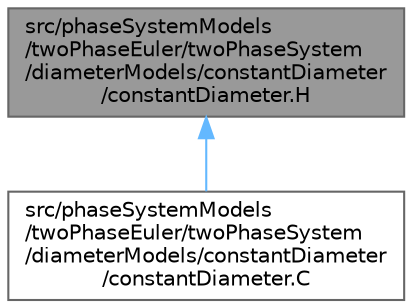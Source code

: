 digraph "src/phaseSystemModels/twoPhaseEuler/twoPhaseSystem/diameterModels/constantDiameter/constantDiameter.H"
{
 // LATEX_PDF_SIZE
  bgcolor="transparent";
  edge [fontname=Helvetica,fontsize=10,labelfontname=Helvetica,labelfontsize=10];
  node [fontname=Helvetica,fontsize=10,shape=box,height=0.2,width=0.4];
  Node1 [id="Node000001",label="src/phaseSystemModels\l/twoPhaseEuler/twoPhaseSystem\l/diameterModels/constantDiameter\l/constantDiameter.H",height=0.2,width=0.4,color="gray40", fillcolor="grey60", style="filled", fontcolor="black",tooltip=" "];
  Node1 -> Node2 [id="edge1_Node000001_Node000002",dir="back",color="steelblue1",style="solid",tooltip=" "];
  Node2 [id="Node000002",label="src/phaseSystemModels\l/twoPhaseEuler/twoPhaseSystem\l/diameterModels/constantDiameter\l/constantDiameter.C",height=0.2,width=0.4,color="grey40", fillcolor="white", style="filled",URL="$twoPhaseEuler_2twoPhaseSystem_2diameterModels_2constantDiameter_2constantDiameter_8C.html",tooltip=" "];
}
